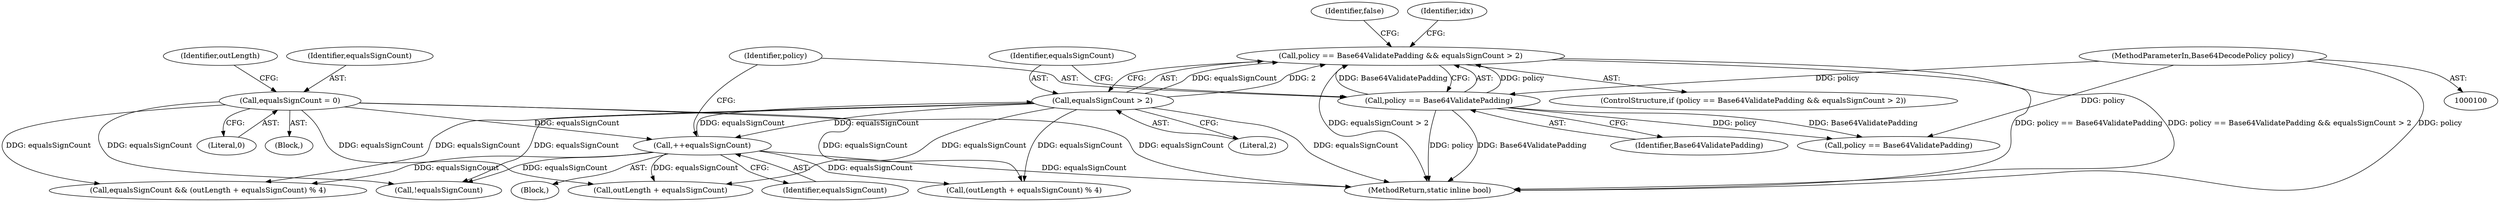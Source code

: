 digraph "1_Chrome_91b27188b728e90c651c55a985d23ad0c26eb662@del" {
"1000148" [label="(Call,policy == Base64ValidatePadding && equalsSignCount > 2)"];
"1000149" [label="(Call,policy == Base64ValidatePadding)"];
"1000105" [label="(MethodParameterIn,Base64DecodePolicy policy)"];
"1000152" [label="(Call,equalsSignCount > 2)"];
"1000145" [label="(Call,++equalsSignCount)"];
"1000116" [label="(Call,equalsSignCount = 0)"];
"1000410" [label="(MethodReturn,static inline bool)"];
"1000156" [label="(Identifier,false)"];
"1000148" [label="(Call,policy == Base64ValidatePadding && equalsSignCount > 2)"];
"1000121" [label="(Identifier,outLength)"];
"1000150" [label="(Identifier,policy)"];
"1000147" [label="(ControlStructure,if (policy == Base64ValidatePadding && equalsSignCount > 2))"];
"1000151" [label="(Identifier,Base64ValidatePadding)"];
"1000146" [label="(Identifier,equalsSignCount)"];
"1000144" [label="(Block,)"];
"1000145" [label="(Call,++equalsSignCount)"];
"1000152" [label="(Call,equalsSignCount > 2)"];
"1000222" [label="(Call,policy == Base64ValidatePadding)"];
"1000117" [label="(Identifier,equalsSignCount)"];
"1000132" [label="(Identifier,idx)"];
"1000218" [label="(Call,!equalsSignCount)"];
"1000118" [label="(Literal,0)"];
"1000225" [label="(Call,equalsSignCount && (outLength + equalsSignCount) % 4)"];
"1000106" [label="(Block,)"];
"1000105" [label="(MethodParameterIn,Base64DecodePolicy policy)"];
"1000149" [label="(Call,policy == Base64ValidatePadding)"];
"1000154" [label="(Literal,2)"];
"1000228" [label="(Call,outLength + equalsSignCount)"];
"1000153" [label="(Identifier,equalsSignCount)"];
"1000227" [label="(Call,(outLength + equalsSignCount) % 4)"];
"1000116" [label="(Call,equalsSignCount = 0)"];
"1000148" -> "1000147"  [label="AST: "];
"1000148" -> "1000149"  [label="CFG: "];
"1000148" -> "1000152"  [label="CFG: "];
"1000149" -> "1000148"  [label="AST: "];
"1000152" -> "1000148"  [label="AST: "];
"1000156" -> "1000148"  [label="CFG: "];
"1000132" -> "1000148"  [label="CFG: "];
"1000148" -> "1000410"  [label="DDG: equalsSignCount > 2"];
"1000148" -> "1000410"  [label="DDG: policy == Base64ValidatePadding"];
"1000148" -> "1000410"  [label="DDG: policy == Base64ValidatePadding && equalsSignCount > 2"];
"1000149" -> "1000148"  [label="DDG: policy"];
"1000149" -> "1000148"  [label="DDG: Base64ValidatePadding"];
"1000152" -> "1000148"  [label="DDG: equalsSignCount"];
"1000152" -> "1000148"  [label="DDG: 2"];
"1000149" -> "1000151"  [label="CFG: "];
"1000150" -> "1000149"  [label="AST: "];
"1000151" -> "1000149"  [label="AST: "];
"1000153" -> "1000149"  [label="CFG: "];
"1000149" -> "1000410"  [label="DDG: Base64ValidatePadding"];
"1000149" -> "1000410"  [label="DDG: policy"];
"1000105" -> "1000149"  [label="DDG: policy"];
"1000149" -> "1000222"  [label="DDG: policy"];
"1000149" -> "1000222"  [label="DDG: Base64ValidatePadding"];
"1000105" -> "1000100"  [label="AST: "];
"1000105" -> "1000410"  [label="DDG: policy"];
"1000105" -> "1000222"  [label="DDG: policy"];
"1000152" -> "1000154"  [label="CFG: "];
"1000153" -> "1000152"  [label="AST: "];
"1000154" -> "1000152"  [label="AST: "];
"1000152" -> "1000410"  [label="DDG: equalsSignCount"];
"1000152" -> "1000145"  [label="DDG: equalsSignCount"];
"1000145" -> "1000152"  [label="DDG: equalsSignCount"];
"1000152" -> "1000218"  [label="DDG: equalsSignCount"];
"1000152" -> "1000225"  [label="DDG: equalsSignCount"];
"1000152" -> "1000227"  [label="DDG: equalsSignCount"];
"1000152" -> "1000228"  [label="DDG: equalsSignCount"];
"1000145" -> "1000144"  [label="AST: "];
"1000145" -> "1000146"  [label="CFG: "];
"1000146" -> "1000145"  [label="AST: "];
"1000150" -> "1000145"  [label="CFG: "];
"1000145" -> "1000410"  [label="DDG: equalsSignCount"];
"1000116" -> "1000145"  [label="DDG: equalsSignCount"];
"1000145" -> "1000218"  [label="DDG: equalsSignCount"];
"1000145" -> "1000225"  [label="DDG: equalsSignCount"];
"1000145" -> "1000227"  [label="DDG: equalsSignCount"];
"1000145" -> "1000228"  [label="DDG: equalsSignCount"];
"1000116" -> "1000106"  [label="AST: "];
"1000116" -> "1000118"  [label="CFG: "];
"1000117" -> "1000116"  [label="AST: "];
"1000118" -> "1000116"  [label="AST: "];
"1000121" -> "1000116"  [label="CFG: "];
"1000116" -> "1000410"  [label="DDG: equalsSignCount"];
"1000116" -> "1000218"  [label="DDG: equalsSignCount"];
"1000116" -> "1000225"  [label="DDG: equalsSignCount"];
"1000116" -> "1000227"  [label="DDG: equalsSignCount"];
"1000116" -> "1000228"  [label="DDG: equalsSignCount"];
}

